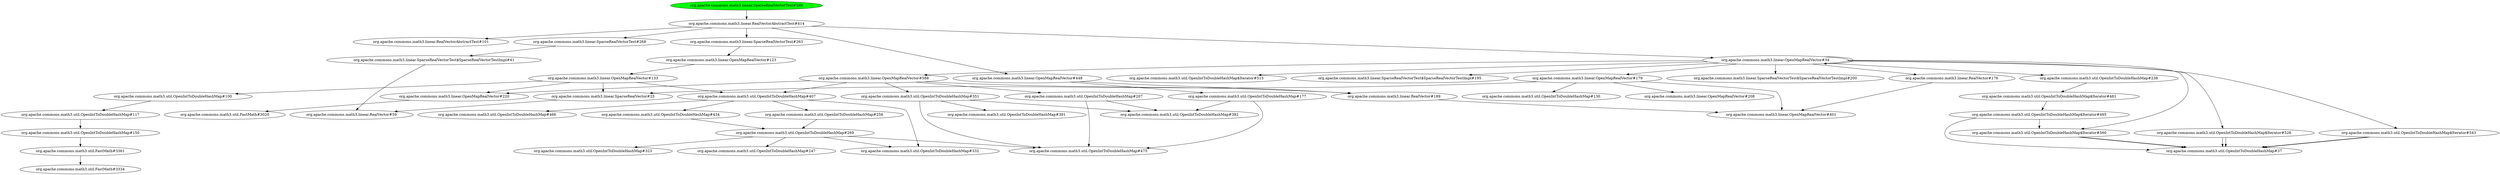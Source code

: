 digraph "cg/org.apache.commons.math3.linear.SparseRealVectorTest#580"
{
	"org.apache.commons.math3.linear.SparseRealVectorTest#580" [style=filled,fillcolor=green];
	"org.apache.commons.math3.linear.SparseRealVectorTest#580" -> "org.apache.commons.math3.linear.RealVectorAbstractTest#414";
	"org.apache.commons.math3.linear.RealVectorAbstractTest#414" -> "org.apache.commons.math3.linear.RealVectorAbstractTest#101";
	"org.apache.commons.math3.linear.RealVectorAbstractTest#414" -> "org.apache.commons.math3.linear.SparseRealVectorTest#263";
	"org.apache.commons.math3.linear.SparseRealVectorTest#263" -> "org.apache.commons.math3.linear.OpenMapRealVector#123";
	"org.apache.commons.math3.linear.OpenMapRealVector#123" -> "org.apache.commons.math3.linear.OpenMapRealVector#133";
	"org.apache.commons.math3.linear.OpenMapRealVector#133" -> "org.apache.commons.math3.linear.SparseRealVector#25";
	"org.apache.commons.math3.linear.SparseRealVector#25" -> "org.apache.commons.math3.linear.RealVector#59";
	"org.apache.commons.math3.linear.OpenMapRealVector#133" -> "org.apache.commons.math3.util.OpenIntToDoubleHashMap#100";
	"org.apache.commons.math3.util.OpenIntToDoubleHashMap#100" -> "org.apache.commons.math3.util.OpenIntToDoubleHashMap#117";
	"org.apache.commons.math3.util.OpenIntToDoubleHashMap#117" -> "org.apache.commons.math3.util.OpenIntToDoubleHashMap#150";
	"org.apache.commons.math3.util.OpenIntToDoubleHashMap#150" -> "org.apache.commons.math3.util.FastMath#3361";
	"org.apache.commons.math3.util.FastMath#3361" -> "org.apache.commons.math3.util.FastMath#3334";
	"org.apache.commons.math3.linear.OpenMapRealVector#133" -> "org.apache.commons.math3.linear.OpenMapRealVector#220";
	"org.apache.commons.math3.linear.OpenMapRealVector#220" -> "org.apache.commons.math3.util.FastMath#3020";
	"org.apache.commons.math3.linear.OpenMapRealVector#133" -> "org.apache.commons.math3.util.OpenIntToDoubleHashMap#407";
	"org.apache.commons.math3.util.OpenIntToDoubleHashMap#407" -> "org.apache.commons.math3.util.OpenIntToDoubleHashMap#256";
	"org.apache.commons.math3.util.OpenIntToDoubleHashMap#256" -> "org.apache.commons.math3.util.OpenIntToDoubleHashMap#269";
	"org.apache.commons.math3.util.OpenIntToDoubleHashMap#269" -> "org.apache.commons.math3.util.OpenIntToDoubleHashMap#475";
	"org.apache.commons.math3.util.OpenIntToDoubleHashMap#407" -> "org.apache.commons.math3.util.OpenIntToDoubleHashMap#466";
	"org.apache.commons.math3.util.OpenIntToDoubleHashMap#407" -> "org.apache.commons.math3.util.OpenIntToDoubleHashMap#434";
	"org.apache.commons.math3.util.OpenIntToDoubleHashMap#434" -> "org.apache.commons.math3.util.OpenIntToDoubleHashMap#269";
	"org.apache.commons.math3.util.OpenIntToDoubleHashMap#269" -> "org.apache.commons.math3.util.OpenIntToDoubleHashMap#247";
	"org.apache.commons.math3.util.OpenIntToDoubleHashMap#269" -> "org.apache.commons.math3.util.OpenIntToDoubleHashMap#323";
	"org.apache.commons.math3.linear.RealVectorAbstractTest#414" -> "org.apache.commons.math3.linear.SparseRealVectorTest#268";
	"org.apache.commons.math3.linear.SparseRealVectorTest#268" -> "org.apache.commons.math3.linear.SparseRealVectorTest$SparseRealVectorTestImpl#41";
	"org.apache.commons.math3.linear.SparseRealVectorTest$SparseRealVectorTestImpl#41" -> "org.apache.commons.math3.linear.RealVector#59";
	"org.apache.commons.math3.linear.RealVectorAbstractTest#414" -> "org.apache.commons.math3.linear.OpenMapRealVector#34";
	"org.apache.commons.math3.linear.OpenMapRealVector#34" -> "org.apache.commons.math3.linear.OpenMapRealVector#34";
	"org.apache.commons.math3.linear.OpenMapRealVector#34" -> "org.apache.commons.math3.linear.SparseRealVectorTest$SparseRealVectorTestImpl#200";
	"org.apache.commons.math3.linear.OpenMapRealVector#34" -> "org.apache.commons.math3.linear.RealVector#176";
	"org.apache.commons.math3.linear.RealVector#176" -> "org.apache.commons.math3.linear.OpenMapRealVector#401";
	"org.apache.commons.math3.linear.OpenMapRealVector#34" -> "org.apache.commons.math3.linear.OpenMapRealVector#179";
	"org.apache.commons.math3.linear.OpenMapRealVector#179" -> "org.apache.commons.math3.linear.SparseRealVector#25";
	"org.apache.commons.math3.linear.OpenMapRealVector#179" -> "org.apache.commons.math3.linear.OpenMapRealVector#401";
	"org.apache.commons.math3.linear.OpenMapRealVector#179" -> "org.apache.commons.math3.linear.OpenMapRealVector#208";
	"org.apache.commons.math3.linear.OpenMapRealVector#179" -> "org.apache.commons.math3.util.OpenIntToDoubleHashMap#130";
	"org.apache.commons.math3.linear.OpenMapRealVector#34" -> "org.apache.commons.math3.util.OpenIntToDoubleHashMap#238";
	"org.apache.commons.math3.util.OpenIntToDoubleHashMap#238" -> "org.apache.commons.math3.util.OpenIntToDoubleHashMap$Iterator#481";
	"org.apache.commons.math3.util.OpenIntToDoubleHashMap$Iterator#481" -> "org.apache.commons.math3.util.OpenIntToDoubleHashMap$Iterator#495";
	"org.apache.commons.math3.util.OpenIntToDoubleHashMap$Iterator#495" -> "org.apache.commons.math3.util.OpenIntToDoubleHashMap#37";
	"org.apache.commons.math3.util.OpenIntToDoubleHashMap$Iterator#495" -> "org.apache.commons.math3.util.OpenIntToDoubleHashMap$Iterator#560";
	"org.apache.commons.math3.util.OpenIntToDoubleHashMap$Iterator#560" -> "org.apache.commons.math3.util.OpenIntToDoubleHashMap#37";
	"org.apache.commons.math3.util.OpenIntToDoubleHashMap$Iterator#560" -> "org.apache.commons.math3.util.OpenIntToDoubleHashMap#37";
	"org.apache.commons.math3.linear.OpenMapRealVector#34" -> "org.apache.commons.math3.util.OpenIntToDoubleHashMap$Iterator#515";
	"org.apache.commons.math3.linear.OpenMapRealVector#34" -> "org.apache.commons.math3.util.OpenIntToDoubleHashMap$Iterator#560";
	"org.apache.commons.math3.linear.OpenMapRealVector#34" -> "org.apache.commons.math3.util.OpenIntToDoubleHashMap$Iterator#526";
	"org.apache.commons.math3.util.OpenIntToDoubleHashMap$Iterator#526" -> "org.apache.commons.math3.util.OpenIntToDoubleHashMap#37";
	"org.apache.commons.math3.util.OpenIntToDoubleHashMap$Iterator#526" -> "org.apache.commons.math3.util.OpenIntToDoubleHashMap#37";
	"org.apache.commons.math3.linear.OpenMapRealVector#34" -> "org.apache.commons.math3.util.OpenIntToDoubleHashMap$Iterator#543";
	"org.apache.commons.math3.util.OpenIntToDoubleHashMap$Iterator#543" -> "org.apache.commons.math3.util.OpenIntToDoubleHashMap#37";
	"org.apache.commons.math3.util.OpenIntToDoubleHashMap$Iterator#543" -> "org.apache.commons.math3.util.OpenIntToDoubleHashMap#37";
	"org.apache.commons.math3.linear.OpenMapRealVector#34" -> "org.apache.commons.math3.linear.SparseRealVectorTest$SparseRealVectorTestImpl#195";
	"org.apache.commons.math3.linear.OpenMapRealVector#34" -> "org.apache.commons.math3.linear.OpenMapRealVector#588";
	"org.apache.commons.math3.linear.OpenMapRealVector#588" -> "org.apache.commons.math3.linear.RealVector#189";
	"org.apache.commons.math3.linear.RealVector#189" -> "org.apache.commons.math3.linear.OpenMapRealVector#401";
	"org.apache.commons.math3.linear.OpenMapRealVector#588" -> "org.apache.commons.math3.linear.OpenMapRealVector#220";
	"org.apache.commons.math3.linear.OpenMapRealVector#588" -> "org.apache.commons.math3.util.OpenIntToDoubleHashMap#207";
	"org.apache.commons.math3.util.OpenIntToDoubleHashMap#207" -> "org.apache.commons.math3.util.OpenIntToDoubleHashMap#475";
	"org.apache.commons.math3.util.OpenIntToDoubleHashMap#207" -> "org.apache.commons.math3.util.OpenIntToDoubleHashMap#382";
	"org.apache.commons.math3.linear.OpenMapRealVector#588" -> "org.apache.commons.math3.util.OpenIntToDoubleHashMap#351";
	"org.apache.commons.math3.util.OpenIntToDoubleHashMap#351" -> "org.apache.commons.math3.util.OpenIntToDoubleHashMap#475";
	"org.apache.commons.math3.util.OpenIntToDoubleHashMap#351" -> "org.apache.commons.math3.util.OpenIntToDoubleHashMap#382";
	"org.apache.commons.math3.util.OpenIntToDoubleHashMap#351" -> "org.apache.commons.math3.util.OpenIntToDoubleHashMap#391";
	"org.apache.commons.math3.linear.OpenMapRealVector#588" -> "org.apache.commons.math3.util.OpenIntToDoubleHashMap#407";
	"org.apache.commons.math3.util.OpenIntToDoubleHashMap#269" -> "org.apache.commons.math3.util.OpenIntToDoubleHashMap#332";
	"org.apache.commons.math3.util.OpenIntToDoubleHashMap#407" -> "org.apache.commons.math3.util.OpenIntToDoubleHashMap#332";
	"org.apache.commons.math3.linear.RealVectorAbstractTest#414" -> "org.apache.commons.math3.linear.OpenMapRealVector#448";
	"org.apache.commons.math3.linear.OpenMapRealVector#448" -> "org.apache.commons.math3.linear.RealVector#189";
	"org.apache.commons.math3.linear.OpenMapRealVector#448" -> "org.apache.commons.math3.util.OpenIntToDoubleHashMap#177";
	"org.apache.commons.math3.util.OpenIntToDoubleHashMap#177" -> "org.apache.commons.math3.util.OpenIntToDoubleHashMap#475";
	"org.apache.commons.math3.util.OpenIntToDoubleHashMap#177" -> "org.apache.commons.math3.util.OpenIntToDoubleHashMap#382";
}
